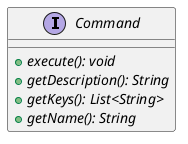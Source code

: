 @startuml

    interface Command {
        {abstract} +execute(): void
        {abstract} +getDescription(): String
        {abstract} +getKeys(): List<String>
        {abstract} +getName(): String
    }

@enduml
